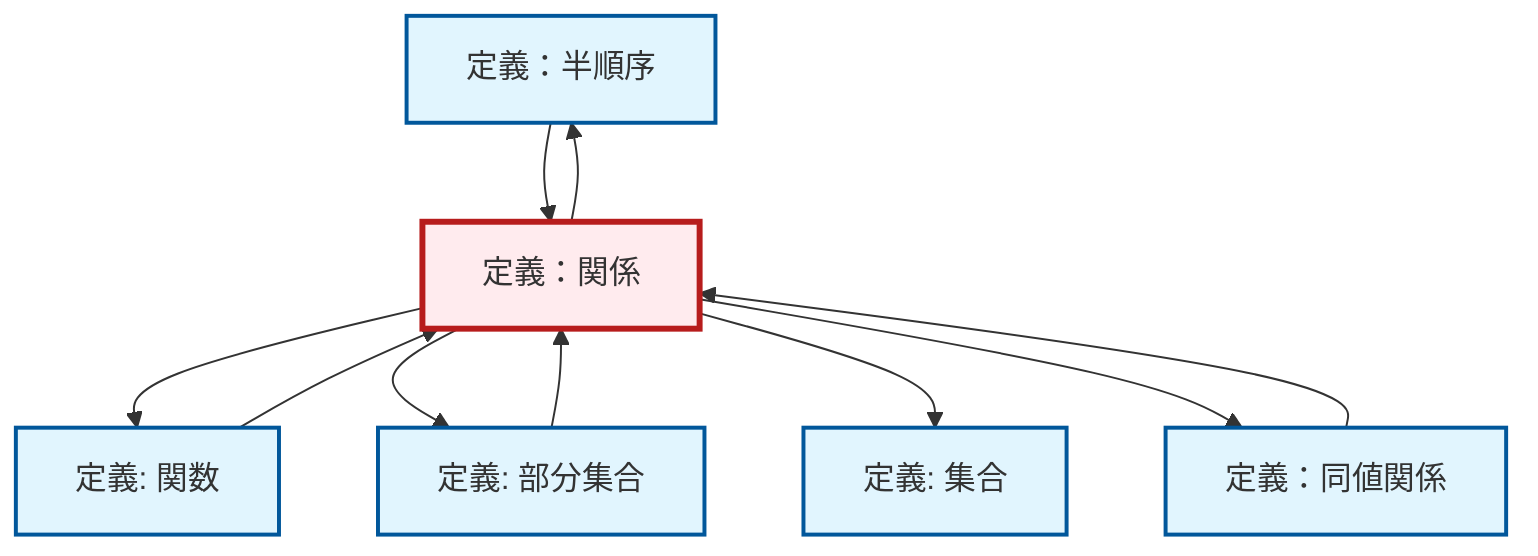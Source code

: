 graph TD
    classDef definition fill:#e1f5fe,stroke:#01579b,stroke-width:2px
    classDef theorem fill:#f3e5f5,stroke:#4a148c,stroke-width:2px
    classDef axiom fill:#fff3e0,stroke:#e65100,stroke-width:2px
    classDef example fill:#e8f5e9,stroke:#1b5e20,stroke-width:2px
    classDef current fill:#ffebee,stroke:#b71c1c,stroke-width:3px
    def-partial-order["定義：半順序"]:::definition
    def-function["定義: 関数"]:::definition
    def-subset["定義: 部分集合"]:::definition
    def-set["定義: 集合"]:::definition
    def-relation["定義：関係"]:::definition
    def-equivalence-relation["定義：同値関係"]:::definition
    def-function --> def-relation
    def-relation --> def-partial-order
    def-relation --> def-function
    def-subset --> def-relation
    def-partial-order --> def-relation
    def-equivalence-relation --> def-relation
    def-relation --> def-subset
    def-relation --> def-set
    def-relation --> def-equivalence-relation
    class def-relation current